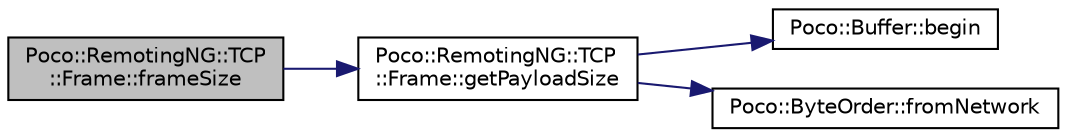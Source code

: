 digraph "Poco::RemotingNG::TCP::Frame::frameSize"
{
 // LATEX_PDF_SIZE
  edge [fontname="Helvetica",fontsize="10",labelfontname="Helvetica",labelfontsize="10"];
  node [fontname="Helvetica",fontsize="10",shape=record];
  rankdir="LR";
  Node1 [label="Poco::RemotingNG::TCP\l::Frame::frameSize",height=0.2,width=0.4,color="black", fillcolor="grey75", style="filled", fontcolor="black",tooltip=" "];
  Node1 -> Node2 [color="midnightblue",fontsize="10",style="solid"];
  Node2 [label="Poco::RemotingNG::TCP\l::Frame::getPayloadSize",height=0.2,width=0.4,color="black", fillcolor="white", style="filled",URL="$classPoco_1_1RemotingNG_1_1TCP_1_1Frame.html#ae32c08f5f2296cbb6b05ac23de0d0c50",tooltip="Updates the flags."];
  Node2 -> Node3 [color="midnightblue",fontsize="10",style="solid"];
  Node3 [label="Poco::Buffer::begin",height=0.2,width=0.4,color="black", fillcolor="white", style="filled",URL="$classPoco_1_1Buffer.html#a9a3ae9f4ebf9cf667bd9f413afc0f75f",tooltip="Returns a pointer to the beginning of the buffer."];
  Node2 -> Node4 [color="midnightblue",fontsize="10",style="solid"];
  Node4 [label="Poco::ByteOrder::fromNetwork",height=0.2,width=0.4,color="black", fillcolor="white", style="filled",URL="$classPoco_1_1ByteOrder.html#a58dd2efa411ef1cdf71531049ea03d9d",tooltip=" "];
}
